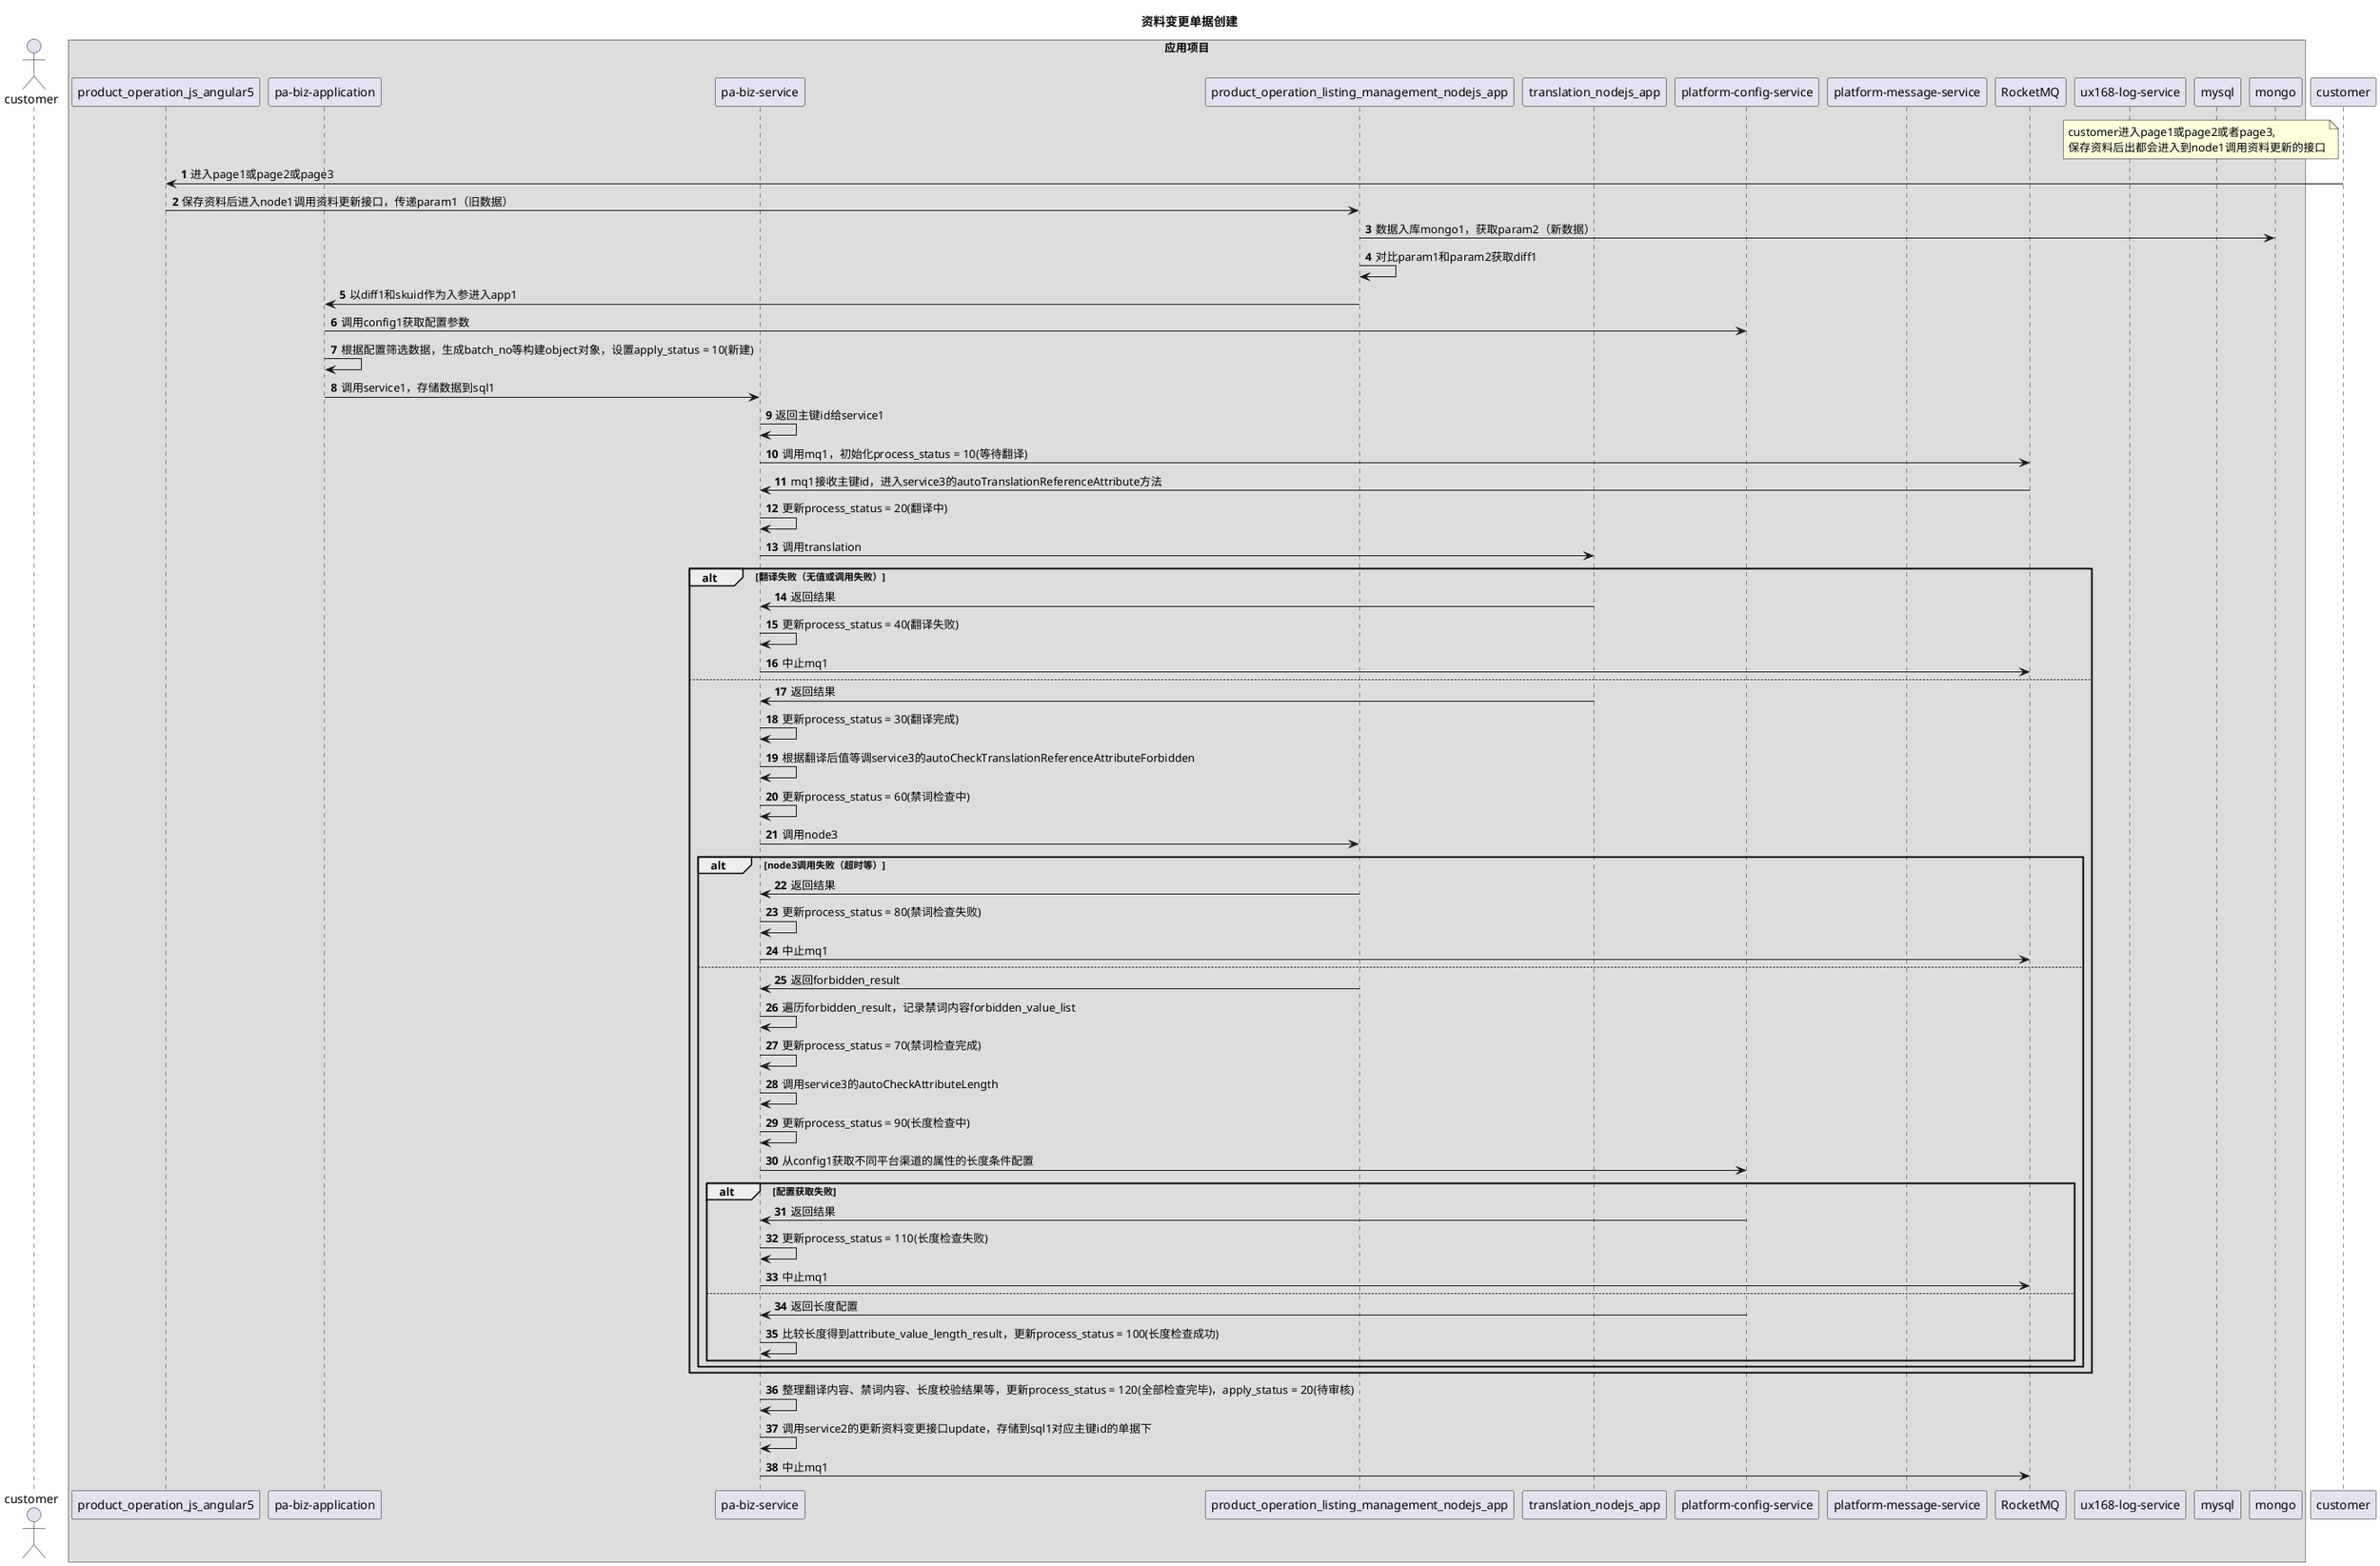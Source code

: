 @startuml
autonumber
title 资料变更单据创建

actor customer as Customer

box "应用项目"
    participant "product_operation_js_angular5"
    participant "pa-biz-application"
    participant "pa-biz-service"
    participant "product_operation_listing_management_nodejs_app"
    participant "translation_nodejs_app"
    participant "platform-config-service"
    participant "platform-message-service"
    participant "RocketMQ"
    participant "ux168-log-service"
    participant "mysql"
    participant "mongo"
end box

note left of customer
    customer进入page1或page2或者page3,
    保存资料后出都会进入到node1调用资料更新的接口
end note

customer -> "product_operation_js_angular5" : 进入page1或page2或page3
"product_operation_js_angular5" -> "product_operation_listing_management_nodejs_app" : 保存资料后进入node1调用资料更新接口，传递param1（旧数据）
"product_operation_listing_management_nodejs_app" -> "mongo" : 数据入库mongo1，获取param2（新数据）
"product_operation_listing_management_nodejs_app" -> "product_operation_listing_management_nodejs_app" : 对比param1和param2获取diff1
"product_operation_listing_management_nodejs_app" -> "pa-biz-application" : 以diff1和skuid作为入参进入app1

"pa-biz-application" -> "platform-config-service" : 调用config1获取配置参数
"pa-biz-application" -> "pa-biz-application" : 根据配置筛选数据，生成batch_no等构建object对象，设置apply_status = 10(新建)
"pa-biz-application" -> "pa-biz-service" : 调用service1，存储数据到sql1
"pa-biz-service" -> "pa-biz-service" : 返回主键id给service1
"pa-biz-service" -> "RocketMQ" : 调用mq1，初始化process_status = 10(等待翻译)

"RocketMQ" -> "pa-biz-service" : mq1接收主键id，进入service3的autoTranslationReferenceAttribute方法
"pa-biz-service" -> "pa-biz-service" : 更新process_status = 20(翻译中)
"pa-biz-service" -> "translation_nodejs_app" : 调用translation
alt 翻译失败（无值或调用失败）
    "translation_nodejs_app" -> "pa-biz-service" : 返回结果
    "pa-biz-service" -> "pa-biz-service" : 更新process_status = 40(翻译失败)
    "pa-biz-service" -> "RocketMQ" : 中止mq1
else
    "translation_nodejs_app" -> "pa-biz-service" : 返回结果
    "pa-biz-service" -> "pa-biz-service" : 更新process_status = 30(翻译完成)
    "pa-biz-service" -> "pa-biz-service" : 根据翻译后值等调service3的autoCheckTranslationReferenceAttributeForbidden
    "pa-biz-service" -> "pa-biz-service" : 更新process_status = 60(禁词检查中)
    "pa-biz-service" -> "product_operation_listing_management_nodejs_app" : 调用node3
    alt node3调用失败（超时等）
        "product_operation_listing_management_nodejs_app" -> "pa-biz-service" : 返回结果
        "pa-biz-service" -> "pa-biz-service" : 更新process_status = 80(禁词检查失败)
        "pa-biz-service" -> "RocketMQ" : 中止mq1
    else
        "product_operation_listing_management_nodejs_app" -> "pa-biz-service" : 返回forbidden_result
        "pa-biz-service" -> "pa-biz-service" : 遍历forbidden_result，记录禁词内容forbidden_value_list
        "pa-biz-service" -> "pa-biz-service" : 更新process_status = 70(禁词检查完成)
        "pa-biz-service" -> "pa-biz-service" : 调用service3的autoCheckAttributeLength
        "pa-biz-service" -> "pa-biz-service" : 更新process_status = 90(长度检查中)
        "pa-biz-service" -> "platform-config-service" : 从config1获取不同平台渠道的属性的长度条件配置
        alt 配置获取失败
            "platform-config-service" -> "pa-biz-service" : 返回结果
            "pa-biz-service" -> "pa-biz-service" : 更新process_status = 110(长度检查失败)
            "pa-biz-service" -> "RocketMQ" : 中止mq1
        else
            "platform-config-service" -> "pa-biz-service" : 返回长度配置
            "pa-biz-service" -> "pa-biz-service" : 比较长度得到attribute_value_length_result，更新process_status = 100(长度检查成功)
        end
    end
end

"pa-biz-service" -> "pa-biz-service" : 整理翻译内容、禁词内容、长度校验结果等，更新process_status = 120(全部检查完毕)，apply_status = 20(待审核)
"pa-biz-service" -> "pa-biz-service" : 调用service2的更新资料变更接口update，存储到sql1对应主键id的单据下
"pa-biz-service" -> "RocketMQ" : 中止mq1

@enduml